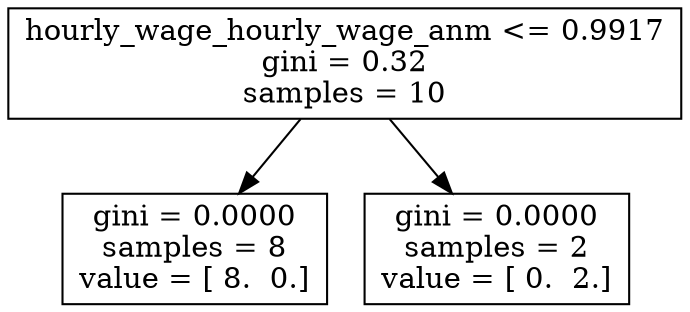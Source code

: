 digraph Tree {
0 [label="hourly_wage_hourly_wage_anm <= 0.9917\ngini = 0.32\nsamples = 10", shape="box"] ;
1 [label="gini = 0.0000\nsamples = 8\nvalue = [ 8.  0.]", shape="box"] ;
0 -> 1 ;
2 [label="gini = 0.0000\nsamples = 2\nvalue = [ 0.  2.]", shape="box"] ;
0 -> 2 ;
}